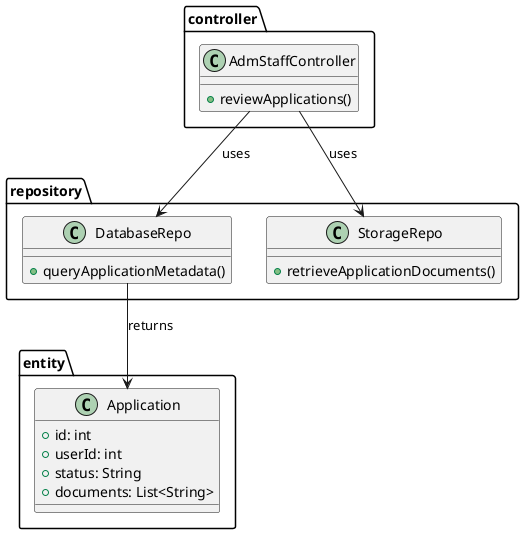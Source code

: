 ; filepath: /home/slightlywind/Repositories/Legacy/SWD392/class_diagrams/review_applications.puml
@startuml
package controller {
    class AdmStaffController {
        +reviewApplications()
    }
}

package repository {
    class DatabaseRepo {
        +queryApplicationMetadata()
    }

    class StorageRepo {
        +retrieveApplicationDocuments()
    }
}

package entity {
    class Application {
        +id: int
        +userId: int
        +status: String
        +documents: List<String>
    }
}

AdmStaffController --> DatabaseRepo : uses
AdmStaffController --> StorageRepo : uses
DatabaseRepo --> Application : returns
@enduml